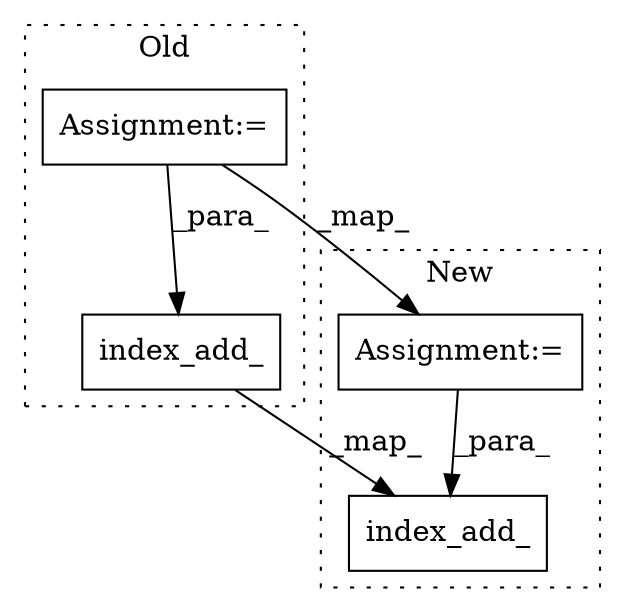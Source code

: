 digraph G {
subgraph cluster0 {
1 [label="index_add_" a="32" s="3260,3329" l="11,1" shape="box"];
4 [label="Assignment:=" a="7" s="3109" l="1" shape="box"];
label = "Old";
style="dotted";
}
subgraph cluster1 {
2 [label="index_add_" a="32" s="3212,3281" l="11,1" shape="box"];
3 [label="Assignment:=" a="7" s="3064" l="1" shape="box"];
label = "New";
style="dotted";
}
1 -> 2 [label="_map_"];
3 -> 2 [label="_para_"];
4 -> 3 [label="_map_"];
4 -> 1 [label="_para_"];
}
